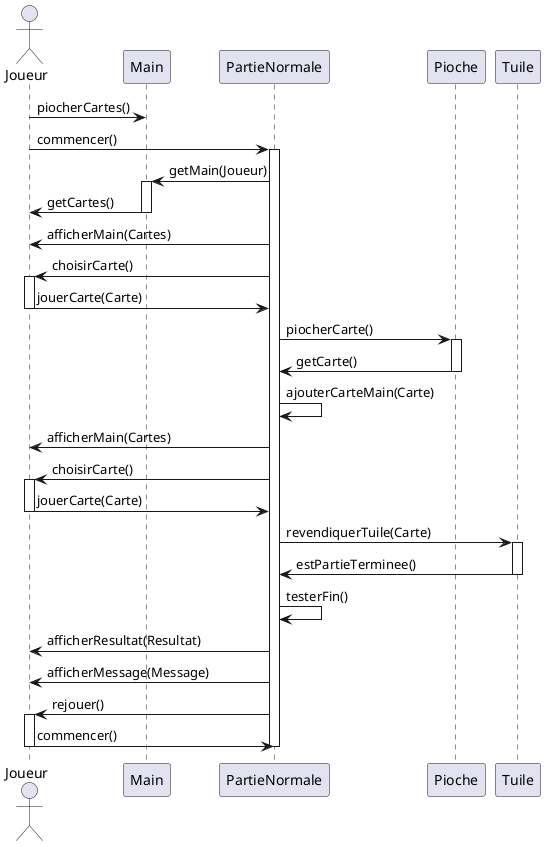 @startuml diagramme de séquence
actor Joueur

Joueur -> Main: piocherCartes()
Joueur -> PartieNormale: commencer()
activate PartieNormale
PartieNormale -> Main: getMain(Joueur)
activate Main
Main -> Joueur: getCartes()
deactivate Main
PartieNormale -> Joueur: afficherMain(Cartes)
PartieNormale -> Joueur: choisirCarte()
activate Joueur
Joueur -> PartieNormale: jouerCarte(Carte)
deactivate Joueur
PartieNormale -> Pioche: piocherCarte()
activate Pioche
Pioche -> PartieNormale: getCarte()
deactivate Pioche
PartieNormale -> PartieNormale: ajouterCarteMain(Carte)
PartieNormale -> Joueur: afficherMain(Cartes)
PartieNormale -> Joueur: choisirCarte()
activate Joueur
Joueur -> PartieNormale: jouerCarte(Carte)
deactivate Joueur
PartieNormale -> Tuile: revendiquerTuile(Carte)
activate Tuile
Tuile -> PartieNormale: estPartieTerminee()
deactivate Tuile
PartieNormale -> PartieNormale: testerFin()
PartieNormale -> Joueur: afficherResultat(Resultat)
PartieNormale -> Joueur: afficherMessage(Message)
PartieNormale -> Joueur: rejouer()
activate Joueur
Joueur -> PartieNormale: commencer()
deactivate Joueur
deactivate PartieNormale
@enduml
